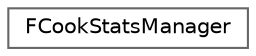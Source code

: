 digraph "Graphical Class Hierarchy"
{
 // INTERACTIVE_SVG=YES
 // LATEX_PDF_SIZE
  bgcolor="transparent";
  edge [fontname=Helvetica,fontsize=10,labelfontname=Helvetica,labelfontsize=10];
  node [fontname=Helvetica,fontsize=10,shape=box,height=0.2,width=0.4];
  rankdir="LR";
  Node0 [id="Node000000",label="FCookStatsManager",height=0.2,width=0.4,color="grey40", fillcolor="white", style="filled",URL="$dd/d3c/classFCookStatsManager.html",tooltip="Centralizes the system to gather stats from a cook that need to be collected at the core/engine level..."];
}
